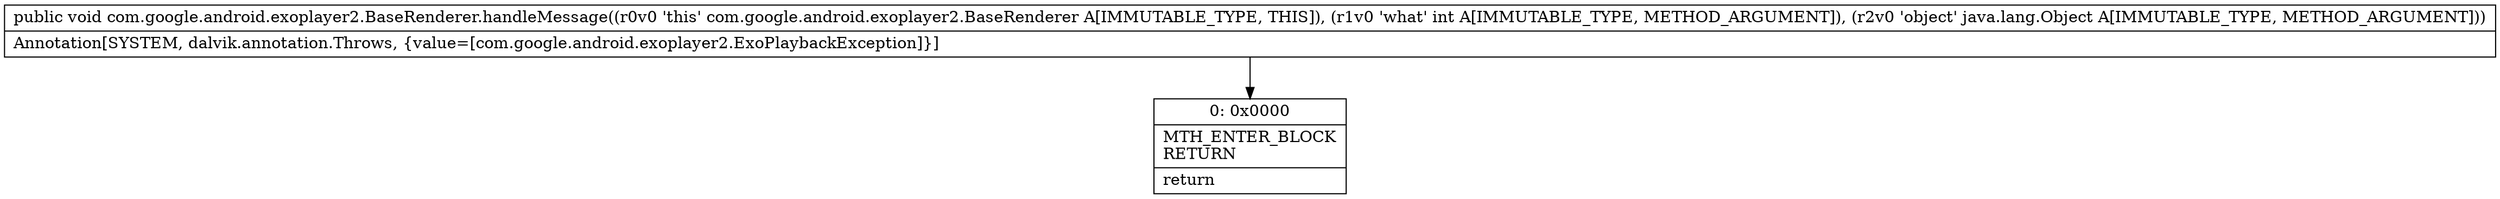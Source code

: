 digraph "CFG forcom.google.android.exoplayer2.BaseRenderer.handleMessage(ILjava\/lang\/Object;)V" {
Node_0 [shape=record,label="{0\:\ 0x0000|MTH_ENTER_BLOCK\lRETURN\l|return\l}"];
MethodNode[shape=record,label="{public void com.google.android.exoplayer2.BaseRenderer.handleMessage((r0v0 'this' com.google.android.exoplayer2.BaseRenderer A[IMMUTABLE_TYPE, THIS]), (r1v0 'what' int A[IMMUTABLE_TYPE, METHOD_ARGUMENT]), (r2v0 'object' java.lang.Object A[IMMUTABLE_TYPE, METHOD_ARGUMENT]))  | Annotation[SYSTEM, dalvik.annotation.Throws, \{value=[com.google.android.exoplayer2.ExoPlaybackException]\}]\l}"];
MethodNode -> Node_0;
}

